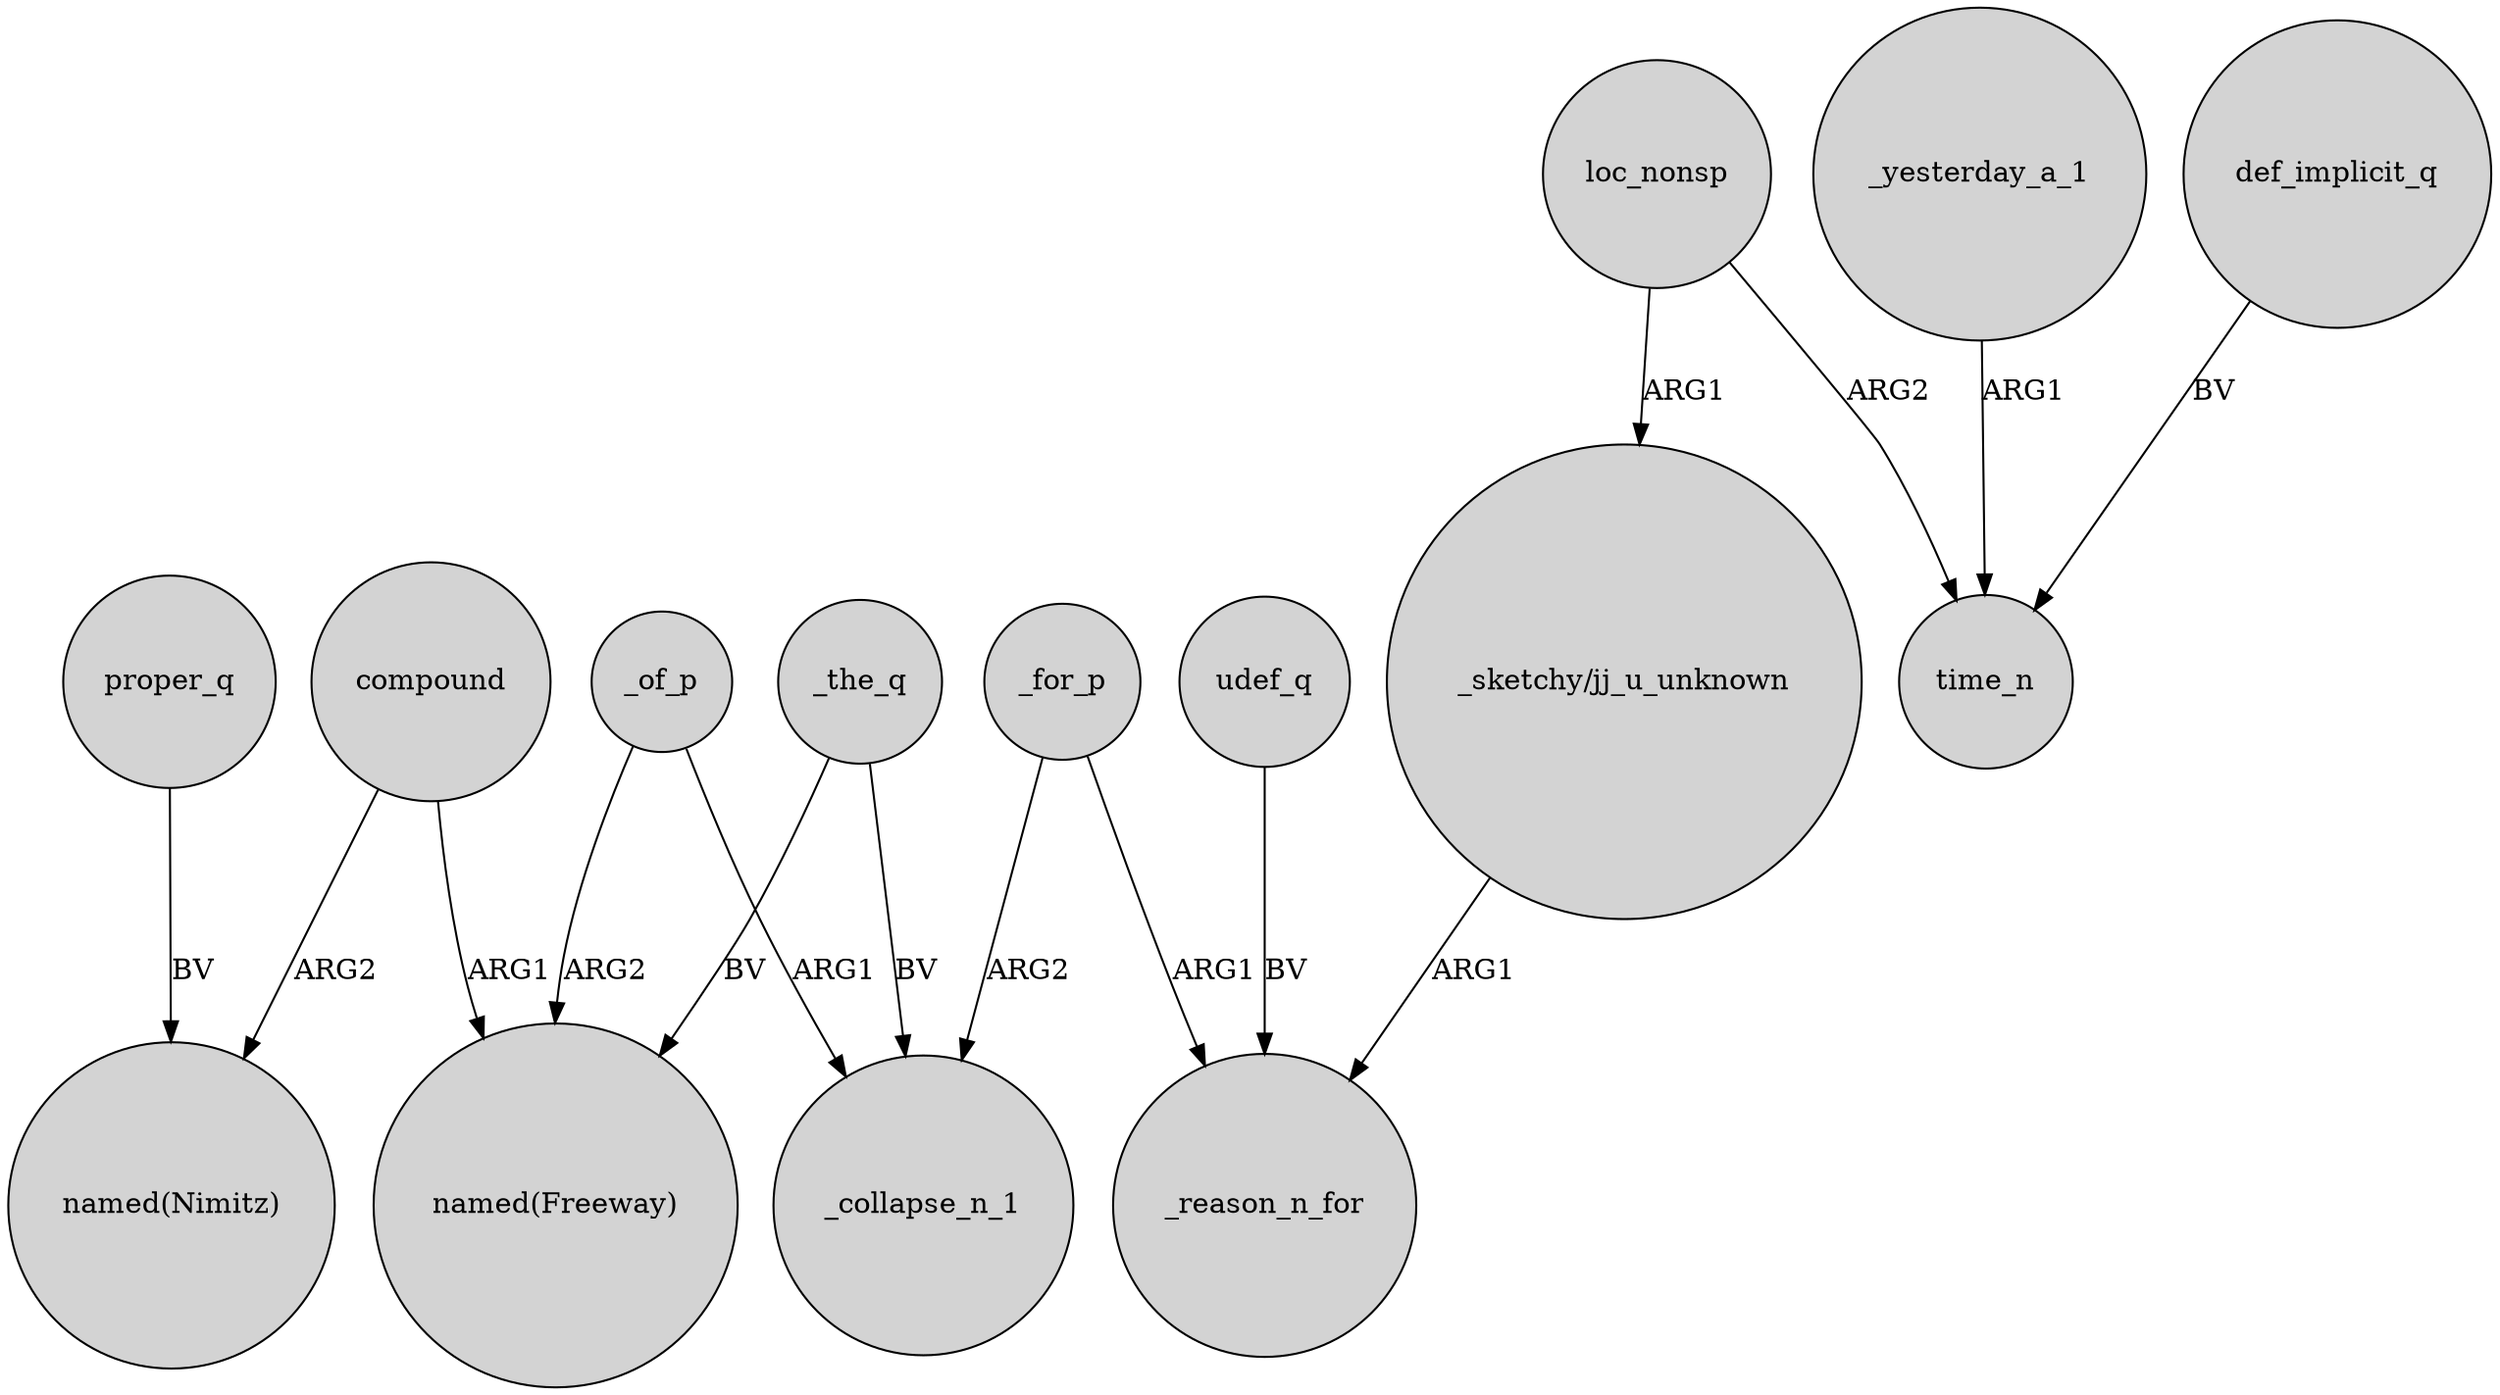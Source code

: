 digraph {
	node [shape=circle style=filled]
	proper_q -> "named(Nimitz)" [label=BV]
	"_sketchy/jj_u_unknown" -> _reason_n_for [label=ARG1]
	loc_nonsp -> "_sketchy/jj_u_unknown" [label=ARG1]
	_for_p -> _collapse_n_1 [label=ARG2]
	_yesterday_a_1 -> time_n [label=ARG1]
	_of_p -> _collapse_n_1 [label=ARG1]
	_the_q -> _collapse_n_1 [label=BV]
	compound -> "named(Nimitz)" [label=ARG2]
	compound -> "named(Freeway)" [label=ARG1]
	_for_p -> _reason_n_for [label=ARG1]
	udef_q -> _reason_n_for [label=BV]
	_of_p -> "named(Freeway)" [label=ARG2]
	loc_nonsp -> time_n [label=ARG2]
	def_implicit_q -> time_n [label=BV]
	_the_q -> "named(Freeway)" [label=BV]
}
